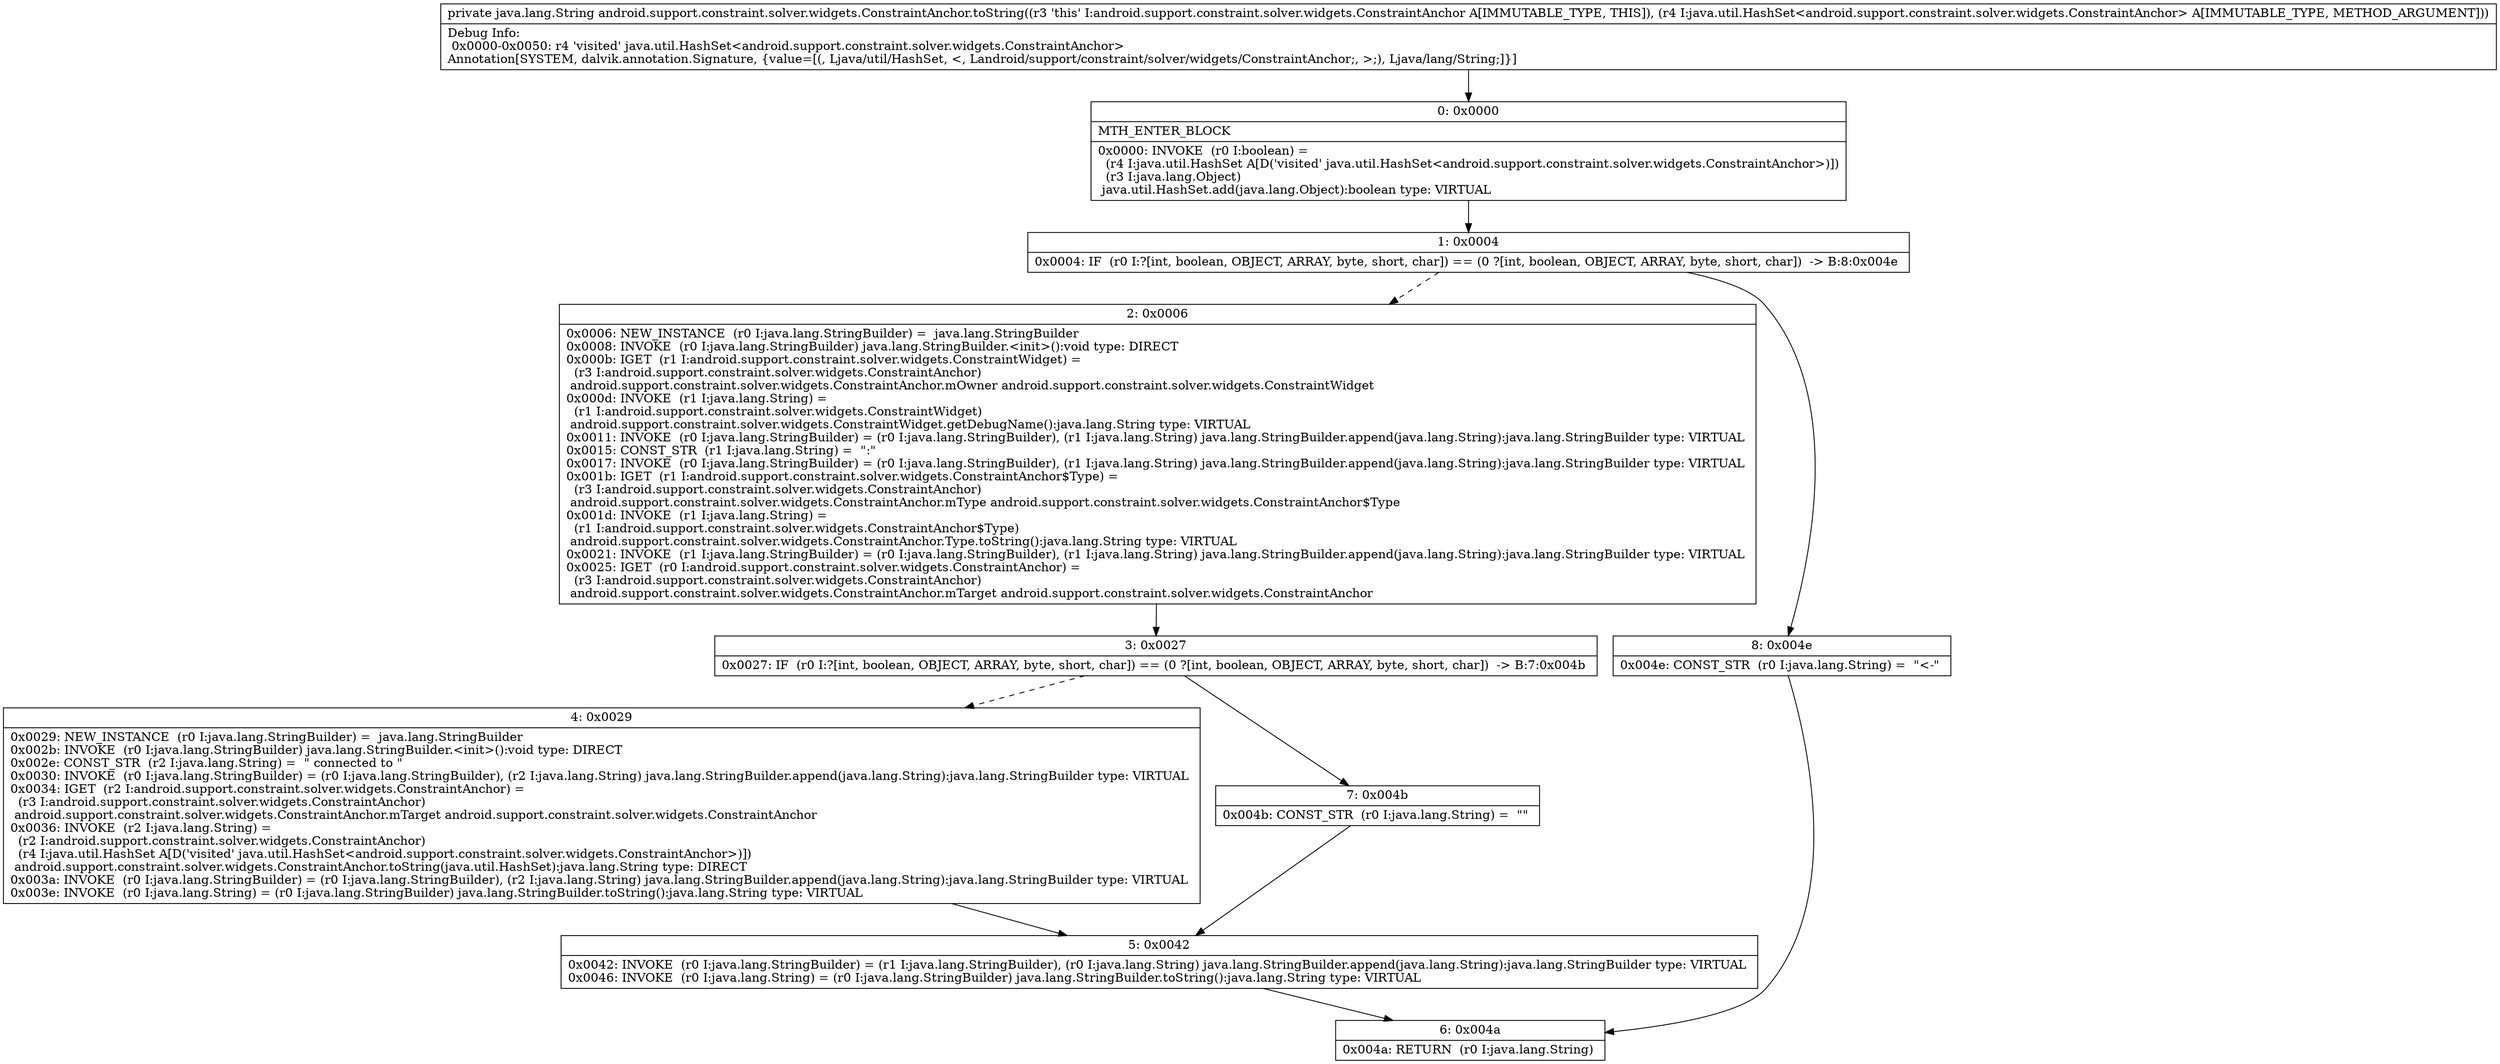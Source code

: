 digraph "CFG forandroid.support.constraint.solver.widgets.ConstraintAnchor.toString(Ljava\/util\/HashSet;)Ljava\/lang\/String;" {
Node_0 [shape=record,label="{0\:\ 0x0000|MTH_ENTER_BLOCK\l|0x0000: INVOKE  (r0 I:boolean) = \l  (r4 I:java.util.HashSet A[D('visited' java.util.HashSet\<android.support.constraint.solver.widgets.ConstraintAnchor\>)])\l  (r3 I:java.lang.Object)\l java.util.HashSet.add(java.lang.Object):boolean type: VIRTUAL \l}"];
Node_1 [shape=record,label="{1\:\ 0x0004|0x0004: IF  (r0 I:?[int, boolean, OBJECT, ARRAY, byte, short, char]) == (0 ?[int, boolean, OBJECT, ARRAY, byte, short, char])  \-\> B:8:0x004e \l}"];
Node_2 [shape=record,label="{2\:\ 0x0006|0x0006: NEW_INSTANCE  (r0 I:java.lang.StringBuilder) =  java.lang.StringBuilder \l0x0008: INVOKE  (r0 I:java.lang.StringBuilder) java.lang.StringBuilder.\<init\>():void type: DIRECT \l0x000b: IGET  (r1 I:android.support.constraint.solver.widgets.ConstraintWidget) = \l  (r3 I:android.support.constraint.solver.widgets.ConstraintAnchor)\l android.support.constraint.solver.widgets.ConstraintAnchor.mOwner android.support.constraint.solver.widgets.ConstraintWidget \l0x000d: INVOKE  (r1 I:java.lang.String) = \l  (r1 I:android.support.constraint.solver.widgets.ConstraintWidget)\l android.support.constraint.solver.widgets.ConstraintWidget.getDebugName():java.lang.String type: VIRTUAL \l0x0011: INVOKE  (r0 I:java.lang.StringBuilder) = (r0 I:java.lang.StringBuilder), (r1 I:java.lang.String) java.lang.StringBuilder.append(java.lang.String):java.lang.StringBuilder type: VIRTUAL \l0x0015: CONST_STR  (r1 I:java.lang.String) =  \":\" \l0x0017: INVOKE  (r0 I:java.lang.StringBuilder) = (r0 I:java.lang.StringBuilder), (r1 I:java.lang.String) java.lang.StringBuilder.append(java.lang.String):java.lang.StringBuilder type: VIRTUAL \l0x001b: IGET  (r1 I:android.support.constraint.solver.widgets.ConstraintAnchor$Type) = \l  (r3 I:android.support.constraint.solver.widgets.ConstraintAnchor)\l android.support.constraint.solver.widgets.ConstraintAnchor.mType android.support.constraint.solver.widgets.ConstraintAnchor$Type \l0x001d: INVOKE  (r1 I:java.lang.String) = \l  (r1 I:android.support.constraint.solver.widgets.ConstraintAnchor$Type)\l android.support.constraint.solver.widgets.ConstraintAnchor.Type.toString():java.lang.String type: VIRTUAL \l0x0021: INVOKE  (r1 I:java.lang.StringBuilder) = (r0 I:java.lang.StringBuilder), (r1 I:java.lang.String) java.lang.StringBuilder.append(java.lang.String):java.lang.StringBuilder type: VIRTUAL \l0x0025: IGET  (r0 I:android.support.constraint.solver.widgets.ConstraintAnchor) = \l  (r3 I:android.support.constraint.solver.widgets.ConstraintAnchor)\l android.support.constraint.solver.widgets.ConstraintAnchor.mTarget android.support.constraint.solver.widgets.ConstraintAnchor \l}"];
Node_3 [shape=record,label="{3\:\ 0x0027|0x0027: IF  (r0 I:?[int, boolean, OBJECT, ARRAY, byte, short, char]) == (0 ?[int, boolean, OBJECT, ARRAY, byte, short, char])  \-\> B:7:0x004b \l}"];
Node_4 [shape=record,label="{4\:\ 0x0029|0x0029: NEW_INSTANCE  (r0 I:java.lang.StringBuilder) =  java.lang.StringBuilder \l0x002b: INVOKE  (r0 I:java.lang.StringBuilder) java.lang.StringBuilder.\<init\>():void type: DIRECT \l0x002e: CONST_STR  (r2 I:java.lang.String) =  \" connected to \" \l0x0030: INVOKE  (r0 I:java.lang.StringBuilder) = (r0 I:java.lang.StringBuilder), (r2 I:java.lang.String) java.lang.StringBuilder.append(java.lang.String):java.lang.StringBuilder type: VIRTUAL \l0x0034: IGET  (r2 I:android.support.constraint.solver.widgets.ConstraintAnchor) = \l  (r3 I:android.support.constraint.solver.widgets.ConstraintAnchor)\l android.support.constraint.solver.widgets.ConstraintAnchor.mTarget android.support.constraint.solver.widgets.ConstraintAnchor \l0x0036: INVOKE  (r2 I:java.lang.String) = \l  (r2 I:android.support.constraint.solver.widgets.ConstraintAnchor)\l  (r4 I:java.util.HashSet A[D('visited' java.util.HashSet\<android.support.constraint.solver.widgets.ConstraintAnchor\>)])\l android.support.constraint.solver.widgets.ConstraintAnchor.toString(java.util.HashSet):java.lang.String type: DIRECT \l0x003a: INVOKE  (r0 I:java.lang.StringBuilder) = (r0 I:java.lang.StringBuilder), (r2 I:java.lang.String) java.lang.StringBuilder.append(java.lang.String):java.lang.StringBuilder type: VIRTUAL \l0x003e: INVOKE  (r0 I:java.lang.String) = (r0 I:java.lang.StringBuilder) java.lang.StringBuilder.toString():java.lang.String type: VIRTUAL \l}"];
Node_5 [shape=record,label="{5\:\ 0x0042|0x0042: INVOKE  (r0 I:java.lang.StringBuilder) = (r1 I:java.lang.StringBuilder), (r0 I:java.lang.String) java.lang.StringBuilder.append(java.lang.String):java.lang.StringBuilder type: VIRTUAL \l0x0046: INVOKE  (r0 I:java.lang.String) = (r0 I:java.lang.StringBuilder) java.lang.StringBuilder.toString():java.lang.String type: VIRTUAL \l}"];
Node_6 [shape=record,label="{6\:\ 0x004a|0x004a: RETURN  (r0 I:java.lang.String) \l}"];
Node_7 [shape=record,label="{7\:\ 0x004b|0x004b: CONST_STR  (r0 I:java.lang.String) =  \"\" \l}"];
Node_8 [shape=record,label="{8\:\ 0x004e|0x004e: CONST_STR  (r0 I:java.lang.String) =  \"\<\-\" \l}"];
MethodNode[shape=record,label="{private java.lang.String android.support.constraint.solver.widgets.ConstraintAnchor.toString((r3 'this' I:android.support.constraint.solver.widgets.ConstraintAnchor A[IMMUTABLE_TYPE, THIS]), (r4 I:java.util.HashSet\<android.support.constraint.solver.widgets.ConstraintAnchor\> A[IMMUTABLE_TYPE, METHOD_ARGUMENT]))  | Debug Info:\l  0x0000\-0x0050: r4 'visited' java.util.HashSet\<android.support.constraint.solver.widgets.ConstraintAnchor\>\lAnnotation[SYSTEM, dalvik.annotation.Signature, \{value=[(, Ljava\/util\/HashSet, \<, Landroid\/support\/constraint\/solver\/widgets\/ConstraintAnchor;, \>;), Ljava\/lang\/String;]\}]\l}"];
MethodNode -> Node_0;
Node_0 -> Node_1;
Node_1 -> Node_2[style=dashed];
Node_1 -> Node_8;
Node_2 -> Node_3;
Node_3 -> Node_4[style=dashed];
Node_3 -> Node_7;
Node_4 -> Node_5;
Node_5 -> Node_6;
Node_7 -> Node_5;
Node_8 -> Node_6;
}

